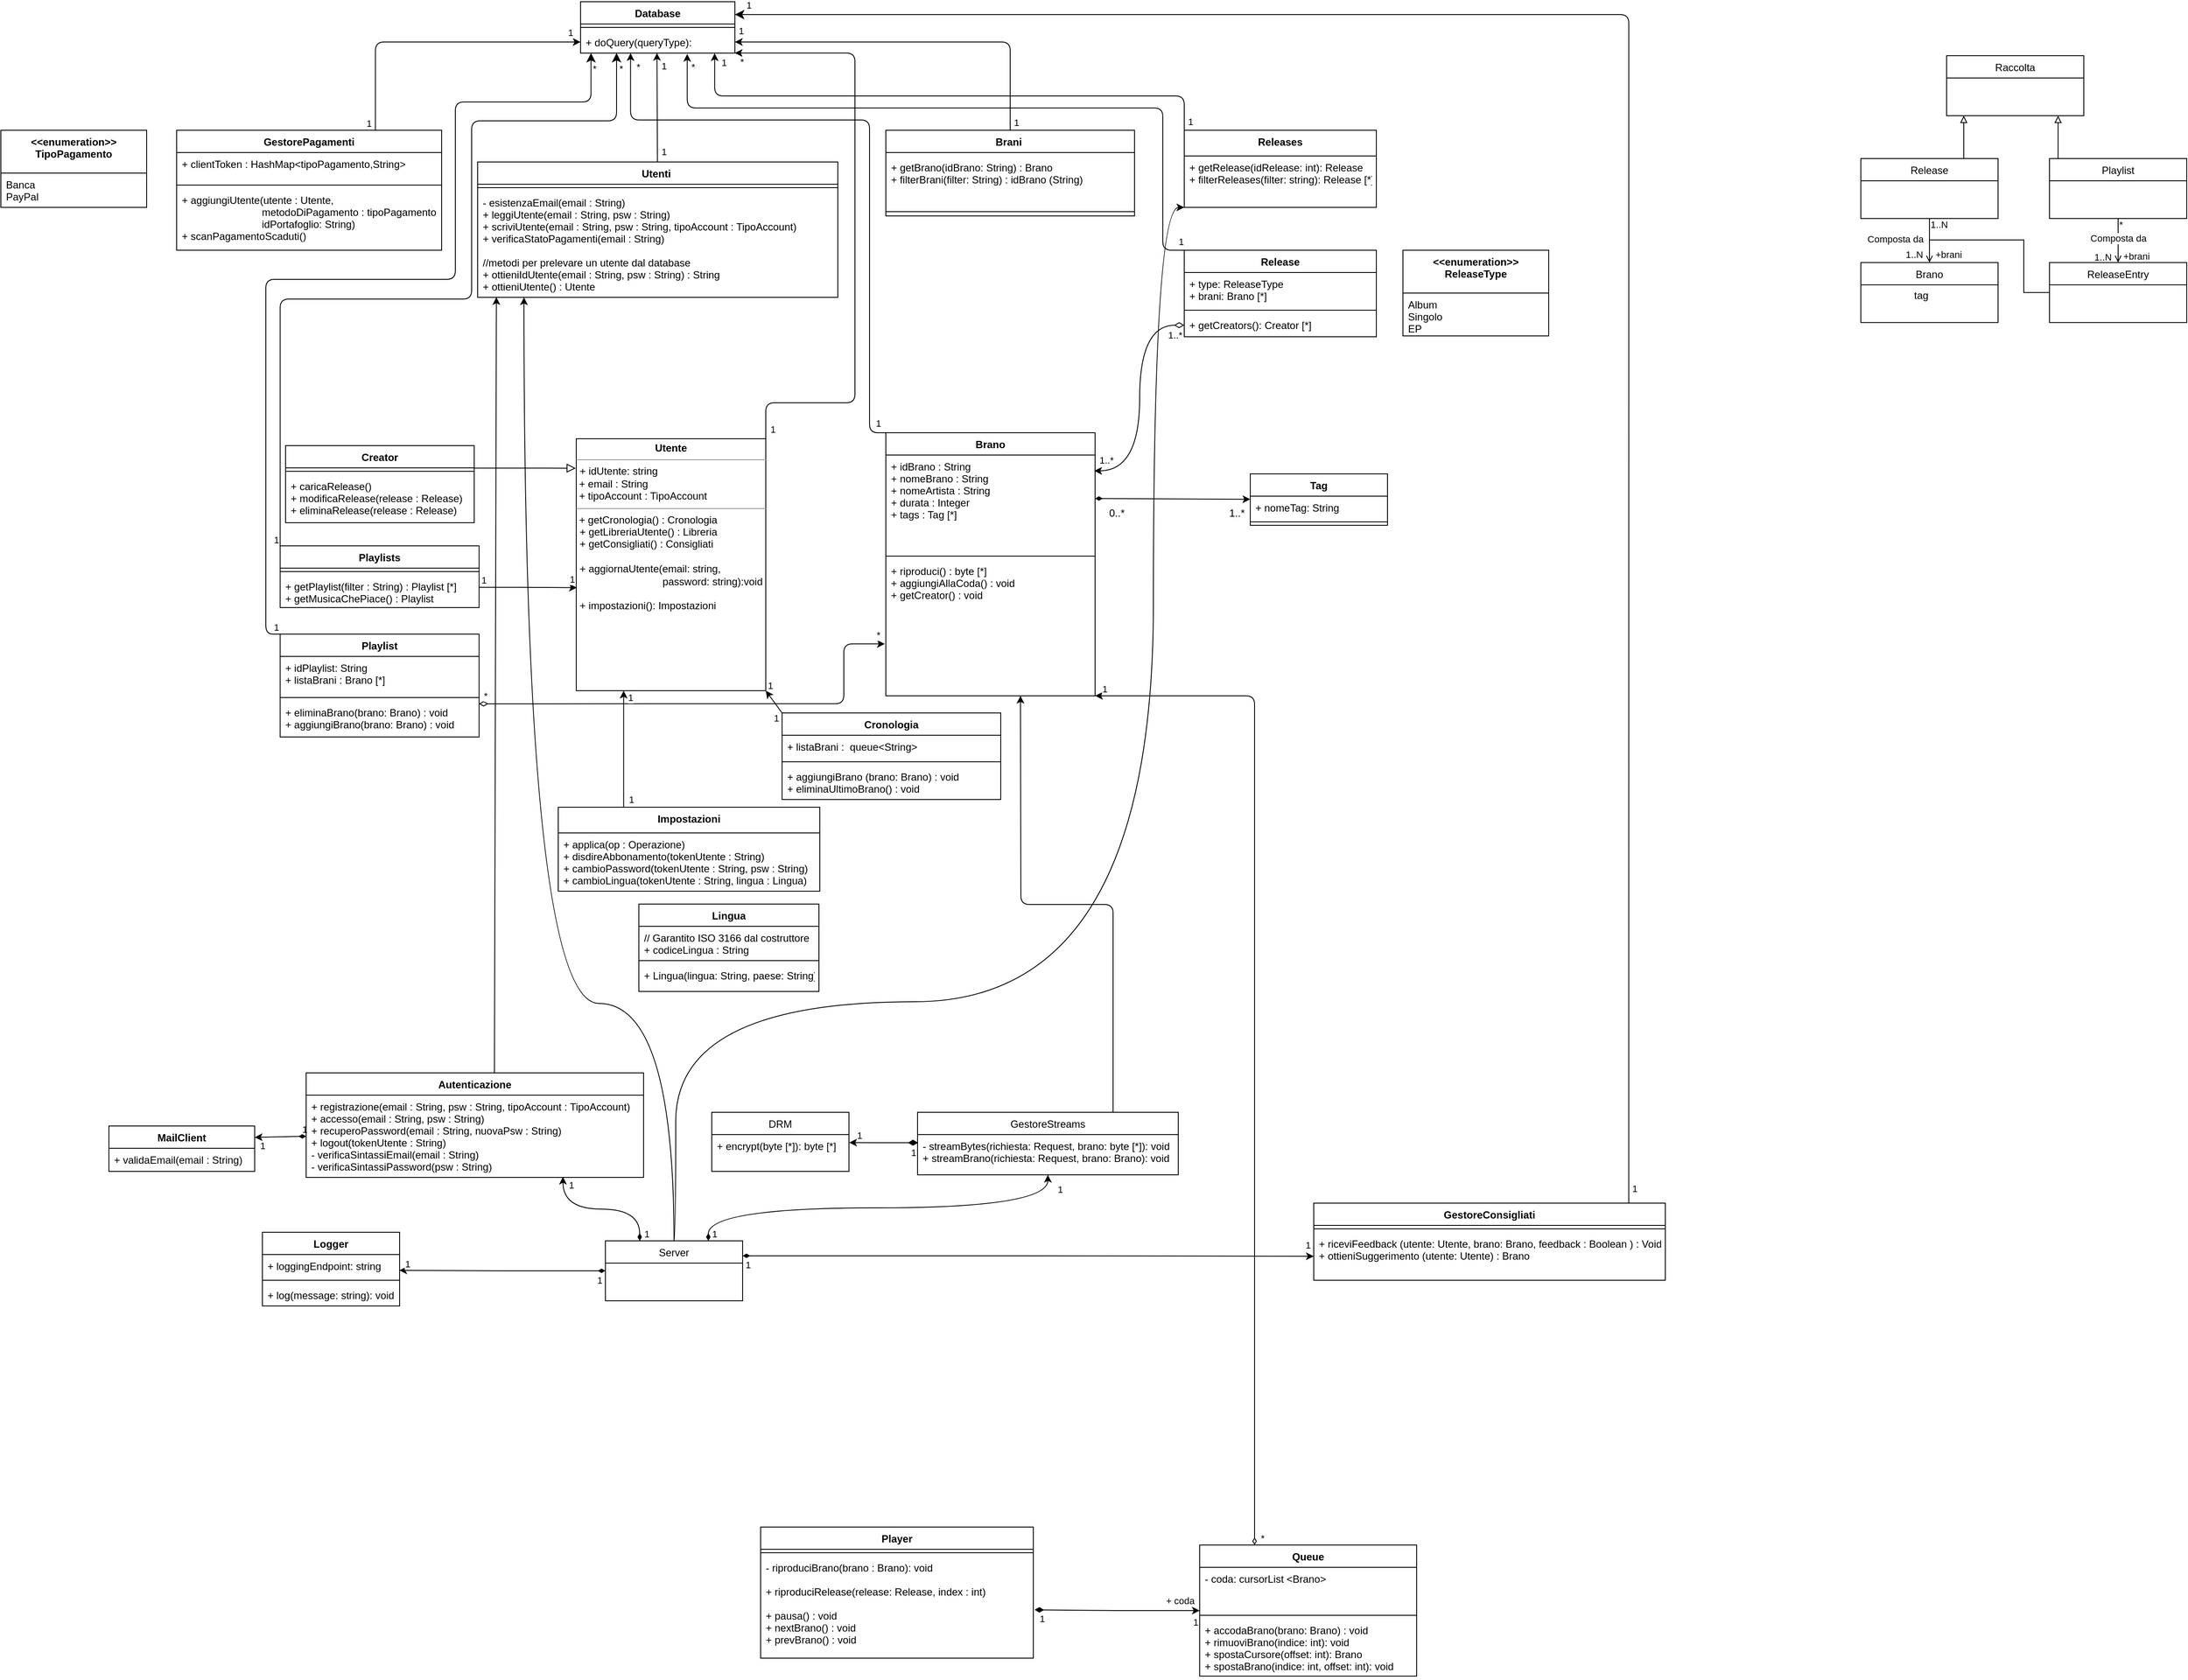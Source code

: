 <mxfile version="20.6.0" type="github">
  <diagram id="BJjrxpqgjmTvx92bAYLw" name="Pagina-1">
    <mxGraphModel dx="1518" dy="1228" grid="0" gridSize="10" guides="1" tooltips="1" connect="1" arrows="1" fold="1" page="0" pageScale="1" pageWidth="827" pageHeight="1169" background="none" math="0" shadow="0">
      <root>
        <mxCell id="0" />
        <mxCell id="1" parent="0" />
        <mxCell id="3" value="Brano" style="swimlane;fontStyle=0;align=center;verticalAlign=top;childLayout=stackLayout;horizontal=1;startSize=26;horizontalStack=0;resizeParent=1;resizeLast=0;collapsible=1;marginBottom=0;rounded=0;shadow=0;strokeWidth=1;" parent="1" vertex="1">
          <mxGeometry x="2333" y="214.43" width="160" height="70" as="geometry">
            <mxRectangle x="120" y="360" width="160" height="26" as="alternateBounds" />
          </mxGeometry>
        </mxCell>
        <mxCell id="4" style="edgeStyle=orthogonalEdgeStyle;rounded=0;orthogonalLoop=1;jettySize=auto;html=1;exitX=0.5;exitY=1;exitDx=0;exitDy=0;entryX=0.5;entryY=0;entryDx=0;entryDy=0;startArrow=none;startFill=0;endArrow=open;endFill=0;" parent="1" source="9" target="3" edge="1">
          <mxGeometry relative="1" as="geometry" />
        </mxCell>
        <mxCell id="5" value="+brani" style="edgeLabel;html=1;align=center;verticalAlign=middle;resizable=0;points=[];" parent="4" vertex="1" connectable="0">
          <mxGeometry x="0.251" relative="1" as="geometry">
            <mxPoint x="22" y="10" as="offset" />
          </mxGeometry>
        </mxCell>
        <mxCell id="6" value="1..N" style="edgeLabel;html=1;align=center;verticalAlign=middle;resizable=0;points=[];" parent="4" vertex="1" connectable="0">
          <mxGeometry x="0.251" y="-1" relative="1" as="geometry">
            <mxPoint x="-17" y="10" as="offset" />
          </mxGeometry>
        </mxCell>
        <mxCell id="7" value="1..N" style="edgeLabel;html=1;align=center;verticalAlign=middle;resizable=0;points=[];" parent="4" vertex="1" connectable="0">
          <mxGeometry x="-0.754" y="-1" relative="1" as="geometry">
            <mxPoint x="12" as="offset" />
          </mxGeometry>
        </mxCell>
        <mxCell id="8" value="Composta da" style="edgeLabel;html=1;align=center;verticalAlign=middle;resizable=0;points=[];" parent="4" vertex="1" connectable="0">
          <mxGeometry x="-0.235" relative="1" as="geometry">
            <mxPoint x="-40" y="4" as="offset" />
          </mxGeometry>
        </mxCell>
        <mxCell id="9" value="Release" style="swimlane;fontStyle=0;align=center;verticalAlign=top;childLayout=stackLayout;horizontal=1;startSize=26;horizontalStack=0;resizeParent=1;resizeLast=0;collapsible=1;marginBottom=0;rounded=0;shadow=0;strokeWidth=1;" parent="1" vertex="1">
          <mxGeometry x="2333" y="93" width="160" height="70" as="geometry">
            <mxRectangle x="340" y="380" width="170" height="26" as="alternateBounds" />
          </mxGeometry>
        </mxCell>
        <mxCell id="10" style="edgeStyle=orthogonalEdgeStyle;rounded=0;orthogonalLoop=1;jettySize=auto;html=1;exitX=0.5;exitY=1;exitDx=0;exitDy=0;entryX=0.5;entryY=0;entryDx=0;entryDy=0;startArrow=none;startFill=0;endArrow=open;endFill=0;" parent="1" source="15" target="34" edge="1">
          <mxGeometry relative="1" as="geometry" />
        </mxCell>
        <mxCell id="11" value="1..N" style="edgeLabel;html=1;align=center;verticalAlign=middle;resizable=0;points=[];" parent="10" vertex="1" connectable="0">
          <mxGeometry x="0.728" relative="1" as="geometry">
            <mxPoint x="-18" as="offset" />
          </mxGeometry>
        </mxCell>
        <mxCell id="12" value="+brani" style="edgeLabel;html=1;align=center;verticalAlign=middle;resizable=0;points=[];" parent="10" vertex="1" connectable="0">
          <mxGeometry x="0.265" y="1" relative="1" as="geometry">
            <mxPoint x="20" y="11" as="offset" />
          </mxGeometry>
        </mxCell>
        <mxCell id="13" value="Composta da" style="edgeLabel;html=1;align=center;verticalAlign=middle;resizable=0;points=[];" parent="10" vertex="1" connectable="0">
          <mxGeometry x="-0.198" y="-1" relative="1" as="geometry">
            <mxPoint x="1" y="2" as="offset" />
          </mxGeometry>
        </mxCell>
        <mxCell id="14" value="*" style="edgeLabel;html=1;align=center;verticalAlign=middle;resizable=0;points=[];" parent="10" vertex="1" connectable="0">
          <mxGeometry x="-0.881" relative="1" as="geometry">
            <mxPoint x="3" y="4" as="offset" />
          </mxGeometry>
        </mxCell>
        <mxCell id="15" value="Playlist" style="swimlane;fontStyle=0;align=center;verticalAlign=top;childLayout=stackLayout;horizontal=1;startSize=26;horizontalStack=0;resizeParent=1;resizeLast=0;collapsible=1;marginBottom=0;rounded=0;shadow=0;strokeWidth=1;" parent="1" vertex="1">
          <mxGeometry x="2553" y="93" width="160" height="70" as="geometry">
            <mxRectangle x="550" y="140" width="160" height="26" as="alternateBounds" />
          </mxGeometry>
        </mxCell>
        <mxCell id="yw0hr3pW0bW4Im1v89x3-286" style="edgeStyle=orthogonalEdgeStyle;curved=1;rounded=0;orthogonalLoop=1;jettySize=auto;html=1;entryX=0;entryY=1;entryDx=0;entryDy=0;exitX=0.5;exitY=0;exitDx=0;exitDy=0;" parent="1" source="36" target="23" edge="1">
          <mxGeometry relative="1" as="geometry">
            <mxPoint x="1249" y="130" as="targetPoint" />
            <Array as="points">
              <mxPoint x="951" y="1356" />
              <mxPoint x="951" y="1077" />
              <mxPoint x="1508" y="1077" />
              <mxPoint x="1508" y="150" />
            </Array>
          </mxGeometry>
        </mxCell>
        <mxCell id="96751-Ib_5gYJb3hZsCR-282" style="edgeStyle=orthogonalEdgeStyle;rounded=1;orthogonalLoop=1;jettySize=auto;html=1;exitX=0;exitY=0;exitDx=0;exitDy=0;entryX=0.869;entryY=1.007;entryDx=0;entryDy=0;entryPerimeter=0;endArrow=classic;endFill=1;" parent="1" source="23" target="132" edge="1">
          <mxGeometry relative="1" as="geometry">
            <Array as="points">
              <mxPoint x="1544" y="20" />
              <mxPoint x="996" y="20" />
            </Array>
          </mxGeometry>
        </mxCell>
        <mxCell id="4_z2gO-NU6e5ORSQwWbA-282" value="1" style="edgeLabel;html=1;align=center;verticalAlign=middle;resizable=0;points=[];" parent="96751-Ib_5gYJb3hZsCR-282" vertex="1" connectable="0">
          <mxGeometry x="0.958" relative="1" as="geometry">
            <mxPoint x="10" y="-3" as="offset" />
          </mxGeometry>
        </mxCell>
        <mxCell id="4_z2gO-NU6e5ORSQwWbA-283" value="1" style="edgeLabel;html=1;align=center;verticalAlign=middle;resizable=0;points=[];" parent="96751-Ib_5gYJb3hZsCR-282" vertex="1" connectable="0">
          <mxGeometry x="-0.965" y="-1" relative="1" as="geometry">
            <mxPoint x="6" y="1" as="offset" />
          </mxGeometry>
        </mxCell>
        <mxCell id="23" value="Releases" style="swimlane;fontStyle=1;align=center;verticalAlign=top;childLayout=stackLayout;horizontal=1;startSize=30;horizontalStack=0;resizeParent=1;resizeLast=0;collapsible=1;marginBottom=0;rounded=0;shadow=0;strokeWidth=1;" parent="1" vertex="1">
          <mxGeometry x="1544" y="60" width="224" height="90" as="geometry">
            <mxRectangle x="860" y="200" width="160" height="26" as="alternateBounds" />
          </mxGeometry>
        </mxCell>
        <mxCell id="96751-Ib_5gYJb3hZsCR-284" value="+ getRelease(idRelease: int): Release&#xa;+ filterReleases(filter: string): Release [*]" style="text;strokeColor=none;fillColor=none;align=left;verticalAlign=top;spacingLeft=4;spacingRight=4;overflow=hidden;rotatable=0;points=[[0,0.5],[1,0.5]];portConstraint=eastwest;" parent="23" vertex="1">
          <mxGeometry y="30" width="224" height="60" as="geometry" />
        </mxCell>
        <mxCell id="31" style="edgeStyle=orthogonalEdgeStyle;rounded=0;orthogonalLoop=1;jettySize=auto;html=1;entryX=0.75;entryY=0;entryDx=0;entryDy=0;endArrow=none;endFill=0;startArrow=block;startFill=0;" parent="1" target="9" edge="1">
          <mxGeometry relative="1" as="geometry">
            <mxPoint x="2453" y="43" as="sourcePoint" />
            <Array as="points">
              <mxPoint x="2453" y="43" />
            </Array>
          </mxGeometry>
        </mxCell>
        <mxCell id="32" style="edgeStyle=orthogonalEdgeStyle;rounded=0;orthogonalLoop=1;jettySize=auto;html=1;entryX=0.059;entryY=-0.004;entryDx=0;entryDy=0;startArrow=block;startFill=0;endArrow=none;endFill=0;entryPerimeter=0;" parent="1" target="15" edge="1">
          <mxGeometry relative="1" as="geometry">
            <mxPoint x="2563" y="43" as="sourcePoint" />
            <Array as="points">
              <mxPoint x="2563" y="93" />
            </Array>
          </mxGeometry>
        </mxCell>
        <mxCell id="33" value="Raccolta" style="swimlane;fontStyle=0;align=center;verticalAlign=top;childLayout=stackLayout;horizontal=1;startSize=26;horizontalStack=0;resizeParent=1;resizeLast=0;collapsible=1;marginBottom=0;rounded=0;shadow=0;strokeWidth=1;" parent="1" vertex="1">
          <mxGeometry x="2433" y="-27" width="160" height="70" as="geometry">
            <mxRectangle x="340" y="380" width="170" height="26" as="alternateBounds" />
          </mxGeometry>
        </mxCell>
        <mxCell id="34" value="ReleaseEntry" style="swimlane;fontStyle=0;align=center;verticalAlign=top;childLayout=stackLayout;horizontal=1;startSize=26;horizontalStack=0;resizeParent=1;resizeLast=0;collapsible=1;marginBottom=0;rounded=0;shadow=0;strokeWidth=1;" parent="1" vertex="1">
          <mxGeometry x="2553" y="214.43" width="160" height="70" as="geometry">
            <mxRectangle x="550" y="140" width="160" height="26" as="alternateBounds" />
          </mxGeometry>
        </mxCell>
        <mxCell id="35" style="edgeStyle=orthogonalEdgeStyle;rounded=0;orthogonalLoop=1;jettySize=auto;html=1;exitX=0;exitY=0.5;exitDx=0;exitDy=0;startArrow=none;startFill=0;endArrow=none;endFill=0;" parent="1" source="34" edge="1">
          <mxGeometry relative="1" as="geometry">
            <mxPoint x="2503" y="188" as="sourcePoint" />
            <mxPoint x="2413" y="188" as="targetPoint" />
            <Array as="points">
              <mxPoint x="2523" y="249" />
              <mxPoint x="2523" y="188" />
            </Array>
          </mxGeometry>
        </mxCell>
        <mxCell id="yw0hr3pW0bW4Im1v89x3-279" style="edgeStyle=orthogonalEdgeStyle;rounded=0;orthogonalLoop=1;jettySize=auto;html=1;exitX=0.75;exitY=0;exitDx=0;exitDy=0;entryX=0.5;entryY=1;entryDx=0;entryDy=0;curved=1;startArrow=diamondThin;startFill=1;" parent="1" source="36" target="38" edge="1">
          <mxGeometry relative="1" as="geometry" />
        </mxCell>
        <mxCell id="XiCI8lKVYDS9LIpL9fwU-295" value="1" style="edgeLabel;html=1;align=center;verticalAlign=middle;resizable=0;points=[];" vertex="1" connectable="0" parent="yw0hr3pW0bW4Im1v89x3-279">
          <mxGeometry x="0.793" y="10" relative="1" as="geometry">
            <mxPoint x="24" y="-12" as="offset" />
          </mxGeometry>
        </mxCell>
        <mxCell id="XiCI8lKVYDS9LIpL9fwU-296" value="1" style="edgeLabel;html=1;align=center;verticalAlign=middle;resizable=0;points=[];" vertex="1" connectable="0" parent="yw0hr3pW0bW4Im1v89x3-279">
          <mxGeometry x="-0.961" y="-1" relative="1" as="geometry">
            <mxPoint x="6" y="1" as="offset" />
          </mxGeometry>
        </mxCell>
        <mxCell id="yw0hr3pW0bW4Im1v89x3-281" style="edgeStyle=orthogonalEdgeStyle;curved=1;rounded=0;orthogonalLoop=1;jettySize=auto;html=1;exitX=0.25;exitY=0;exitDx=0;exitDy=0;entryX=0.761;entryY=0.992;entryDx=0;entryDy=0;entryPerimeter=0;startArrow=diamondThin;startFill=1;" parent="1" source="36" target="246" edge="1">
          <mxGeometry relative="1" as="geometry" />
        </mxCell>
        <mxCell id="XiCI8lKVYDS9LIpL9fwU-290" value="1" style="edgeLabel;html=1;align=center;verticalAlign=middle;resizable=0;points=[];" vertex="1" connectable="0" parent="yw0hr3pW0bW4Im1v89x3-281">
          <mxGeometry x="0.887" y="1" relative="1" as="geometry">
            <mxPoint x="10" as="offset" />
          </mxGeometry>
        </mxCell>
        <mxCell id="XiCI8lKVYDS9LIpL9fwU-291" value="1" style="edgeLabel;html=1;align=center;verticalAlign=middle;resizable=0;points=[];" vertex="1" connectable="0" parent="yw0hr3pW0bW4Im1v89x3-281">
          <mxGeometry x="-0.861" y="1" relative="1" as="geometry">
            <mxPoint x="9" y="3" as="offset" />
          </mxGeometry>
        </mxCell>
        <mxCell id="yw0hr3pW0bW4Im1v89x3-284" style="edgeStyle=orthogonalEdgeStyle;rounded=0;orthogonalLoop=1;jettySize=auto;html=1;exitX=1;exitY=0.25;exitDx=0;exitDy=0;entryX=0;entryY=0.5;entryDx=0;entryDy=0;startArrow=diamondThin;startFill=1;" parent="1" source="36" target="86" edge="1">
          <mxGeometry relative="1" as="geometry">
            <mxPoint x="1733" y="918" as="targetPoint" />
          </mxGeometry>
        </mxCell>
        <mxCell id="XiCI8lKVYDS9LIpL9fwU-297" value="1" style="edgeLabel;html=1;align=center;verticalAlign=middle;resizable=0;points=[];" vertex="1" connectable="0" parent="yw0hr3pW0bW4Im1v89x3-284">
          <mxGeometry x="-0.964" relative="1" as="geometry">
            <mxPoint x="-6" y="10" as="offset" />
          </mxGeometry>
        </mxCell>
        <mxCell id="XiCI8lKVYDS9LIpL9fwU-298" value="1" style="edgeLabel;html=1;align=center;verticalAlign=middle;resizable=0;points=[];" vertex="1" connectable="0" parent="yw0hr3pW0bW4Im1v89x3-284">
          <mxGeometry x="0.966" relative="1" as="geometry">
            <mxPoint x="4" y="-13" as="offset" />
          </mxGeometry>
        </mxCell>
        <mxCell id="96751-Ib_5gYJb3hZsCR-279" style="edgeStyle=orthogonalEdgeStyle;rounded=0;orthogonalLoop=1;jettySize=auto;html=1;exitX=0;exitY=0.5;exitDx=0;exitDy=0;entryX=0.998;entryY=0.708;entryDx=0;entryDy=0;entryPerimeter=0;startArrow=diamondThin;startFill=1;" parent="1" source="36" target="96751-Ib_5gYJb3hZsCR-291" edge="1">
          <mxGeometry relative="1" as="geometry">
            <mxPoint x="632" y="1391" as="targetPoint" />
          </mxGeometry>
        </mxCell>
        <mxCell id="XiCI8lKVYDS9LIpL9fwU-288" value="1" style="edgeLabel;html=1;align=center;verticalAlign=middle;resizable=0;points=[];" vertex="1" connectable="0" parent="96751-Ib_5gYJb3hZsCR-279">
          <mxGeometry x="0.886" y="-2" relative="1" as="geometry">
            <mxPoint x="-5" y="-6" as="offset" />
          </mxGeometry>
        </mxCell>
        <mxCell id="XiCI8lKVYDS9LIpL9fwU-289" value="1" style="edgeLabel;html=1;align=center;verticalAlign=middle;resizable=0;points=[];" vertex="1" connectable="0" parent="96751-Ib_5gYJb3hZsCR-279">
          <mxGeometry x="-0.877" relative="1" as="geometry">
            <mxPoint x="8" y="11" as="offset" />
          </mxGeometry>
        </mxCell>
        <mxCell id="36" value="Server" style="swimlane;fontStyle=0;align=center;verticalAlign=top;childLayout=stackLayout;horizontal=1;startSize=26;horizontalStack=0;resizeParent=1;resizeLast=0;collapsible=1;marginBottom=0;rounded=0;shadow=0;strokeWidth=1;" parent="1" vertex="1">
          <mxGeometry x="869" y="1356" width="160" height="70" as="geometry">
            <mxRectangle x="550" y="140" width="160" height="26" as="alternateBounds" />
          </mxGeometry>
        </mxCell>
        <mxCell id="37" value="DRM" style="swimlane;fontStyle=0;align=center;verticalAlign=top;childLayout=stackLayout;horizontal=1;startSize=26;horizontalStack=0;resizeParent=1;resizeLast=0;collapsible=1;marginBottom=0;rounded=0;shadow=0;strokeWidth=1;" parent="1" vertex="1">
          <mxGeometry x="993" y="1206" width="160" height="69" as="geometry">
            <mxRectangle x="550" y="140" width="160" height="26" as="alternateBounds" />
          </mxGeometry>
        </mxCell>
        <mxCell id="96751-Ib_5gYJb3hZsCR-294" value="+ encrypt(byte [*]): byte [*]" style="text;strokeColor=none;fillColor=none;align=left;verticalAlign=top;spacingLeft=4;spacingRight=4;overflow=hidden;rotatable=0;points=[[0,0.5],[1,0.5]];portConstraint=eastwest;" parent="37" vertex="1">
          <mxGeometry y="26" width="160" height="43" as="geometry" />
        </mxCell>
        <mxCell id="96751-Ib_5gYJb3hZsCR-280" style="edgeStyle=orthogonalEdgeStyle;rounded=1;orthogonalLoop=1;jettySize=auto;html=1;exitX=0.75;exitY=0;exitDx=0;exitDy=0;" parent="1" source="38" edge="1">
          <mxGeometry relative="1" as="geometry">
            <mxPoint x="1353" y="720" as="targetPoint" />
          </mxGeometry>
        </mxCell>
        <mxCell id="38" value="GestoreStreams" style="swimlane;fontStyle=0;align=center;verticalAlign=top;childLayout=stackLayout;horizontal=1;startSize=26;horizontalStack=0;resizeParent=1;resizeLast=0;collapsible=1;marginBottom=0;rounded=0;shadow=0;strokeWidth=1;" parent="1" vertex="1">
          <mxGeometry x="1233" y="1206" width="304" height="73" as="geometry">
            <mxRectangle x="550" y="140" width="160" height="26" as="alternateBounds" />
          </mxGeometry>
        </mxCell>
        <mxCell id="96751-Ib_5gYJb3hZsCR-285" value="- streamBytes(richiesta: Request, brano: byte [*]): void&#xa;+ streamBrano(richiesta: Request, brano: Brano): void" style="text;strokeColor=none;fillColor=none;align=left;verticalAlign=top;spacingLeft=4;spacingRight=4;overflow=hidden;rotatable=0;points=[[0,0.5],[1,0.5]];portConstraint=eastwest;" parent="38" vertex="1">
          <mxGeometry y="26" width="304" height="46" as="geometry" />
        </mxCell>
        <mxCell id="78" value="" style="text;strokeColor=none;fillColor=none;align=left;verticalAlign=middle;spacingTop=-1;spacingLeft=4;spacingRight=4;rotatable=0;labelPosition=right;points=[];portConstraint=eastwest;" parent="1" vertex="1">
          <mxGeometry x="702.3" y="614.5" width="20" height="14" as="geometry" />
        </mxCell>
        <mxCell id="79" value="Cronologia" style="swimlane;fontStyle=1;align=center;verticalAlign=top;childLayout=stackLayout;horizontal=1;startSize=26;horizontalStack=0;resizeParent=1;resizeParentMax=0;resizeLast=0;collapsible=1;marginBottom=0;swimlaneFillColor=default;" parent="1" vertex="1">
          <mxGeometry x="1075" y="740" width="255" height="101" as="geometry" />
        </mxCell>
        <mxCell id="80" value="+ listaBrani :  queue&lt;String&gt;" style="text;strokeColor=none;fillColor=none;align=left;verticalAlign=top;spacingLeft=4;spacingRight=4;overflow=hidden;rotatable=0;points=[[0,0.5],[1,0.5]];portConstraint=eastwest;" parent="79" vertex="1">
          <mxGeometry y="26" width="255" height="27" as="geometry" />
        </mxCell>
        <mxCell id="81" value="" style="line;strokeWidth=1;fillColor=none;align=left;verticalAlign=middle;spacingTop=-1;spacingLeft=3;spacingRight=3;rotatable=0;labelPosition=right;points=[];portConstraint=eastwest;" parent="79" vertex="1">
          <mxGeometry y="53" width="255" height="8" as="geometry" />
        </mxCell>
        <mxCell id="82" value="+ aggiungiBrano (brano: Brano) : void&#xa;+ eliminaUltimoBrano() : void " style="text;strokeColor=none;fillColor=none;align=left;verticalAlign=top;spacingLeft=4;spacingRight=4;overflow=hidden;rotatable=0;points=[[0,0.5],[1,0.5]];portConstraint=eastwest;" parent="79" vertex="1">
          <mxGeometry y="61" width="255" height="40" as="geometry" />
        </mxCell>
        <mxCell id="83" value="GestoreConsigliati" style="swimlane;fontStyle=1;align=center;verticalAlign=top;childLayout=stackLayout;horizontal=1;startSize=26;horizontalStack=0;resizeParent=1;resizeParentMax=0;resizeLast=0;collapsible=1;marginBottom=0;fillColor=none;swimlaneFillColor=default;" parent="1" vertex="1">
          <mxGeometry x="1695" y="1312" width="410" height="90" as="geometry" />
        </mxCell>
        <mxCell id="85" value="" style="line;strokeWidth=1;fillColor=none;align=left;verticalAlign=middle;spacingTop=-1;spacingLeft=3;spacingRight=3;rotatable=0;labelPosition=right;points=[];portConstraint=eastwest;" parent="83" vertex="1">
          <mxGeometry y="26" width="410" height="8" as="geometry" />
        </mxCell>
        <mxCell id="86" value="+ riceviFeedback (utente: Utente, brano: Brano, feedback : Boolean ) : Void &#xa;+ ottieniSuggerimento (utente: Utente) : Brano&#xa;" style="text;strokeColor=none;fillColor=none;align=left;verticalAlign=top;spacingLeft=4;spacingRight=4;overflow=hidden;rotatable=0;points=[[0,0.5],[1,0.5]];portConstraint=eastwest;" parent="83" vertex="1">
          <mxGeometry y="34" width="410" height="56" as="geometry" />
        </mxCell>
        <mxCell id="160" style="edgeStyle=none;html=1;entryX=0.495;entryY=0.994;entryDx=0;entryDy=0;entryPerimeter=0;startArrow=none;startFill=0;endArrow=classic;endFill=1;" parent="1" source="88" target="132" edge="1">
          <mxGeometry relative="1" as="geometry">
            <mxPoint x="930" as="targetPoint" />
          </mxGeometry>
        </mxCell>
        <mxCell id="4_z2gO-NU6e5ORSQwWbA-281" value="1" style="edgeLabel;html=1;align=center;verticalAlign=middle;resizable=0;points=[];" parent="160" vertex="1" connectable="0">
          <mxGeometry x="0.815" relative="1" as="geometry">
            <mxPoint x="8" y="3" as="offset" />
          </mxGeometry>
        </mxCell>
        <mxCell id="XiCI8lKVYDS9LIpL9fwU-317" value="1" style="edgeLabel;html=1;align=center;verticalAlign=middle;resizable=0;points=[];" vertex="1" connectable="0" parent="160">
          <mxGeometry x="-0.762" relative="1" as="geometry">
            <mxPoint x="7" y="3" as="offset" />
          </mxGeometry>
        </mxCell>
        <mxCell id="yw0hr3pW0bW4Im1v89x3-285" style="edgeStyle=orthogonalEdgeStyle;rounded=0;orthogonalLoop=1;jettySize=auto;html=1;curved=1;exitX=0.5;exitY=0;exitDx=0;exitDy=0;" parent="1" source="36" target="88" edge="1">
          <mxGeometry relative="1" as="geometry">
            <Array as="points">
              <mxPoint x="949" y="1079" />
              <mxPoint x="774" y="1079" />
            </Array>
          </mxGeometry>
        </mxCell>
        <mxCell id="88" value="Utenti " style="swimlane;fontStyle=1;align=center;verticalAlign=top;childLayout=stackLayout;horizontal=1;startSize=26;horizontalStack=0;resizeParent=1;resizeParentMax=0;resizeLast=0;collapsible=1;marginBottom=0;swimlaneFillColor=default;" parent="1" vertex="1">
          <mxGeometry x="720" y="97" width="420" height="158" as="geometry" />
        </mxCell>
        <mxCell id="90" value="" style="line;strokeWidth=1;fillColor=none;align=left;verticalAlign=middle;spacingTop=-1;spacingLeft=3;spacingRight=3;rotatable=0;labelPosition=right;points=[];portConstraint=eastwest;" parent="88" vertex="1">
          <mxGeometry y="26" width="420" height="8" as="geometry" />
        </mxCell>
        <mxCell id="91" value="- esistenzaEmail(email : String)&#xa;+ leggiUtente(email : String, psw : String)&#xa;+ scriviUtente(email : String, psw : String, tipoAccount : TipoAccount)&#xa;+ verificaStatoPagamenti(email : String)&#xa;&#xa;//metodi per prelevare un utente dal database&#xa;+ ottieniIdUtente(email : String, psw : String) : String &#xa;+ ottieniUtente() : Utente&#xa;&#xa;" style="text;strokeColor=none;fillColor=none;align=left;verticalAlign=top;spacingLeft=4;spacingRight=4;overflow=hidden;rotatable=0;points=[[0,0.5],[1,0.5]];portConstraint=eastwest;" parent="88" vertex="1">
          <mxGeometry y="34" width="420" height="124" as="geometry" />
        </mxCell>
        <mxCell id="165" style="edgeStyle=orthogonalEdgeStyle;html=1;entryX=1;entryY=0.5;entryDx=0;entryDy=0;endArrow=classic;endFill=1;" parent="1" source="105" target="132" edge="1">
          <mxGeometry relative="1" as="geometry" />
        </mxCell>
        <mxCell id="4_z2gO-NU6e5ORSQwWbA-284" value="1" style="edgeLabel;html=1;align=center;verticalAlign=middle;resizable=0;points=[];" parent="165" vertex="1" connectable="0">
          <mxGeometry x="0.94" relative="1" as="geometry">
            <mxPoint x="-6" y="-13" as="offset" />
          </mxGeometry>
        </mxCell>
        <mxCell id="4_z2gO-NU6e5ORSQwWbA-285" value="1" style="edgeLabel;html=1;align=center;verticalAlign=middle;resizable=0;points=[];" parent="165" vertex="1" connectable="0">
          <mxGeometry x="-0.956" y="-2" relative="1" as="geometry">
            <mxPoint x="5" as="offset" />
          </mxGeometry>
        </mxCell>
        <mxCell id="105" value="Brani " style="swimlane;fontStyle=1;align=center;verticalAlign=top;childLayout=stackLayout;horizontal=1;startSize=26;horizontalStack=0;resizeParent=1;resizeParentMax=0;resizeLast=0;collapsible=1;marginBottom=0;swimlaneFillColor=default;" parent="1" vertex="1">
          <mxGeometry x="1196" y="60" width="290" height="100" as="geometry" />
        </mxCell>
        <mxCell id="106" value="&#xa;&#xa;" style="text;strokeColor=none;fillColor=none;align=left;verticalAlign=top;spacingLeft=4;spacingRight=4;overflow=hidden;rotatable=0;points=[[0,0.5],[1,0.5]];portConstraint=eastwest;" parent="105" vertex="1">
          <mxGeometry y="26" width="290" height="4" as="geometry" />
        </mxCell>
        <mxCell id="108" value="+ getBrano(idBrano: String) : Brano &#xa;+ filterBrani(filter: String) : idBrano (String)" style="text;strokeColor=none;fillColor=none;align=left;verticalAlign=top;spacingLeft=4;spacingRight=4;overflow=hidden;rotatable=0;points=[[0,0.5],[1,0.5]];portConstraint=eastwest;" parent="105" vertex="1">
          <mxGeometry y="30" width="290" height="60" as="geometry" />
        </mxCell>
        <mxCell id="107" value="" style="line;strokeWidth=1;fillColor=none;align=left;verticalAlign=middle;spacingTop=-1;spacingLeft=3;spacingRight=3;rotatable=0;labelPosition=right;points=[];portConstraint=eastwest;" parent="105" vertex="1">
          <mxGeometry y="90" width="290" height="10" as="geometry" />
        </mxCell>
        <mxCell id="124" value="tag" style="text;html=1;align=center;verticalAlign=middle;resizable=0;points=[];autosize=1;strokeColor=none;fillColor=none;" parent="1" vertex="1">
          <mxGeometry x="2388" y="243" width="30" height="20" as="geometry" />
        </mxCell>
        <mxCell id="XiCI8lKVYDS9LIpL9fwU-292" style="edgeStyle=orthogonalEdgeStyle;rounded=1;orthogonalLoop=1;jettySize=auto;html=1;exitX=1;exitY=0.25;exitDx=0;exitDy=0;startArrow=classic;startFill=1;endArrow=none;endFill=0;startSize=8;endSize=8;entryX=0.896;entryY=0.003;entryDx=0;entryDy=0;entryPerimeter=0;" edge="1" parent="1" source="129" target="83">
          <mxGeometry relative="1" as="geometry">
            <mxPoint x="2062" y="551" as="targetPoint" />
          </mxGeometry>
        </mxCell>
        <mxCell id="XiCI8lKVYDS9LIpL9fwU-293" value="1" style="edgeLabel;html=1;align=center;verticalAlign=middle;resizable=0;points=[];" vertex="1" connectable="0" parent="XiCI8lKVYDS9LIpL9fwU-292">
          <mxGeometry x="-0.979" y="4" relative="1" as="geometry">
            <mxPoint x="-10" y="-7" as="offset" />
          </mxGeometry>
        </mxCell>
        <mxCell id="XiCI8lKVYDS9LIpL9fwU-294" value="1" style="edgeLabel;html=1;align=center;verticalAlign=middle;resizable=0;points=[];" vertex="1" connectable="0" parent="XiCI8lKVYDS9LIpL9fwU-292">
          <mxGeometry x="0.978" y="-2" relative="1" as="geometry">
            <mxPoint x="8" y="9" as="offset" />
          </mxGeometry>
        </mxCell>
        <mxCell id="129" value="Database" style="swimlane;fontStyle=1;align=center;verticalAlign=top;childLayout=stackLayout;horizontal=1;startSize=26;horizontalStack=0;resizeParent=1;resizeParentMax=0;resizeLast=0;collapsible=1;marginBottom=0;swimlaneFillColor=default;" parent="1" vertex="1">
          <mxGeometry x="840" y="-90" width="180" height="60" as="geometry" />
        </mxCell>
        <mxCell id="131" value="" style="line;strokeWidth=1;fillColor=none;align=left;verticalAlign=middle;spacingTop=-1;spacingLeft=3;spacingRight=3;rotatable=0;labelPosition=right;points=[];portConstraint=eastwest;" parent="129" vertex="1">
          <mxGeometry y="26" width="180" height="8" as="geometry" />
        </mxCell>
        <mxCell id="132" value="+ doQuery(queryType): " style="text;strokeColor=none;fillColor=none;align=left;verticalAlign=top;spacingLeft=4;spacingRight=4;overflow=hidden;rotatable=0;points=[[0,0.5],[1,0.5]];portConstraint=eastwest;" parent="129" vertex="1">
          <mxGeometry y="34" width="180" height="26" as="geometry" />
        </mxCell>
        <mxCell id="232" style="edgeStyle=orthogonalEdgeStyle;html=1;exitX=0.998;exitY=0.378;exitDx=0;exitDy=0;startArrow=none;startFill=0;endArrow=classic;endFill=1;entryX=0.003;entryY=0.591;entryDx=0;entryDy=0;entryPerimeter=0;exitPerimeter=0;startSize=9;" parent="1" source="219" target="134" edge="1">
          <mxGeometry relative="1" as="geometry">
            <Array as="points" />
            <mxPoint x="734" y="601" as="sourcePoint" />
          </mxGeometry>
        </mxCell>
        <mxCell id="XiCI8lKVYDS9LIpL9fwU-315" value="1" style="edgeLabel;html=1;align=center;verticalAlign=middle;resizable=0;points=[];" vertex="1" connectable="0" parent="232">
          <mxGeometry x="0.786" relative="1" as="geometry">
            <mxPoint x="6" y="-10" as="offset" />
          </mxGeometry>
        </mxCell>
        <mxCell id="XiCI8lKVYDS9LIpL9fwU-316" value="1" style="edgeLabel;html=1;align=center;verticalAlign=middle;resizable=0;points=[];" vertex="1" connectable="0" parent="232">
          <mxGeometry x="-0.867" y="1" relative="1" as="geometry">
            <mxPoint x="-2" y="-8" as="offset" />
          </mxGeometry>
        </mxCell>
        <mxCell id="96751-Ib_5gYJb3hZsCR-309" style="rounded=0;orthogonalLoop=1;jettySize=auto;html=1;exitX=0;exitY=0;exitDx=0;exitDy=0;entryX=1;entryY=1;entryDx=0;entryDy=0;startArrow=none;startFill=0;endArrow=classic;endFill=1;startSize=9;targetPerimeterSpacing=0;" parent="1" source="79" target="134" edge="1">
          <mxGeometry relative="1" as="geometry" />
        </mxCell>
        <mxCell id="XiCI8lKVYDS9LIpL9fwU-301" value="1" style="edgeLabel;html=1;align=center;verticalAlign=middle;resizable=0;points=[];" vertex="1" connectable="0" parent="96751-Ib_5gYJb3hZsCR-309">
          <mxGeometry x="0.369" y="-1" relative="1" as="geometry">
            <mxPoint x="-2" y="-14" as="offset" />
          </mxGeometry>
        </mxCell>
        <mxCell id="XiCI8lKVYDS9LIpL9fwU-302" value="1" style="edgeLabel;html=1;align=center;verticalAlign=middle;resizable=0;points=[];" vertex="1" connectable="0" parent="96751-Ib_5gYJb3hZsCR-309">
          <mxGeometry x="-0.464" y="1" relative="1" as="geometry">
            <mxPoint x="-1" y="12" as="offset" />
          </mxGeometry>
        </mxCell>
        <mxCell id="4_z2gO-NU6e5ORSQwWbA-286" style="edgeStyle=orthogonalEdgeStyle;rounded=1;orthogonalLoop=1;jettySize=auto;html=1;exitX=1;exitY=0;exitDx=0;exitDy=0;startArrow=none;startFill=0;endArrow=classic;endFill=1;entryX=0.999;entryY=0.995;entryDx=0;entryDy=0;entryPerimeter=0;" parent="1" source="134" target="132" edge="1">
          <mxGeometry relative="1" as="geometry">
            <mxPoint x="1026" y="-22" as="targetPoint" />
            <Array as="points">
              <mxPoint x="1056" y="378" />
              <mxPoint x="1160" y="378" />
              <mxPoint x="1160" y="-30" />
            </Array>
          </mxGeometry>
        </mxCell>
        <mxCell id="XiCI8lKVYDS9LIpL9fwU-276" value="*" style="edgeLabel;html=1;align=center;verticalAlign=middle;resizable=0;points=[];" vertex="1" connectable="0" parent="4_z2gO-NU6e5ORSQwWbA-286">
          <mxGeometry x="0.97" y="2" relative="1" as="geometry">
            <mxPoint x="-2" y="8" as="offset" />
          </mxGeometry>
        </mxCell>
        <mxCell id="XiCI8lKVYDS9LIpL9fwU-314" value="1" style="edgeLabel;html=1;align=center;verticalAlign=middle;resizable=0;points=[];" vertex="1" connectable="0" parent="4_z2gO-NU6e5ORSQwWbA-286">
          <mxGeometry x="-0.971" y="2" relative="1" as="geometry">
            <mxPoint x="10" y="-1" as="offset" />
          </mxGeometry>
        </mxCell>
        <mxCell id="134" value="&lt;p style=&quot;margin: 0px ; margin-top: 4px ; text-align: center&quot;&gt;&lt;b&gt;Utente&lt;/b&gt;&lt;/p&gt;&lt;hr size=&quot;1&quot;&gt;&lt;p style=&quot;margin: 0px ; margin-left: 4px&quot;&gt;+ idUtente: string&lt;span&gt;&amp;nbsp;&lt;/span&gt;&lt;span&gt;&amp;nbsp;&lt;/span&gt;&lt;/p&gt;&amp;nbsp;+ email : String&lt;br style=&quot;padding: 0px ; margin: 0px&quot;&gt;&amp;nbsp;+ tipoAccount : TipoAccount&lt;hr size=&quot;1&quot;&gt;&amp;nbsp;+ getCronologia() : Cronologia&lt;p style=&quot;margin: 0px ; margin-left: 4px&quot;&gt;+ getLibreriaUtente() : Libreria&lt;br style=&quot;padding: 0px ; margin: 0px&quot;&gt;+ getConsigliati() : Consigliati&lt;/p&gt;&lt;p style=&quot;margin: 0px ; margin-left: 4px&quot;&gt;&lt;br&gt;&lt;/p&gt;&lt;p style=&quot;margin: 0px ; margin-left: 4px&quot;&gt;+ aggiornaUtente(email: string,&lt;/p&gt;&lt;p style=&quot;margin: 0px ; margin-left: 4px&quot;&gt;&amp;nbsp;&amp;nbsp;&amp;nbsp;&amp;nbsp;&amp;nbsp;&amp;nbsp;&amp;nbsp;&amp;nbsp;&amp;nbsp;&amp;nbsp;&amp;nbsp;&amp;nbsp;&amp;nbsp;&amp;nbsp;&amp;nbsp;&amp;nbsp;&amp;nbsp;&amp;nbsp;&amp;nbsp;&amp;nbsp;&amp;nbsp;&amp;nbsp;&amp;nbsp;&amp;nbsp;&amp;nbsp;&amp;nbsp;&amp;nbsp;&amp;nbsp; password: string):void&lt;br&gt;&lt;/p&gt;&lt;p style=&quot;margin: 0px ; margin-left: 4px&quot;&gt;&lt;br&gt;&lt;/p&gt;&lt;p style=&quot;margin: 0px ; margin-left: 4px&quot;&gt;+ impostazioni(): Impostazioni&lt;/p&gt;" style="verticalAlign=top;align=left;overflow=fill;fontSize=12;fontFamily=Helvetica;html=1;" parent="1" vertex="1">
          <mxGeometry x="835" y="420" width="221" height="294" as="geometry" />
        </mxCell>
        <mxCell id="228" style="edgeStyle=orthogonalEdgeStyle;html=1;startArrow=diamondThin;startFill=0;endArrow=classic;endFill=1;entryX=-0.005;entryY=0.619;entryDx=0;entryDy=0;entryPerimeter=0;exitX=0.999;exitY=0.079;exitDx=0;exitDy=0;exitPerimeter=0;startSize=8;" parent="1" source="143" target="200" edge="1">
          <mxGeometry relative="1" as="geometry">
            <mxPoint x="1178.241" y="911.345" as="targetPoint" />
            <Array as="points">
              <mxPoint x="1147" y="729" />
              <mxPoint x="1147" y="659" />
            </Array>
            <mxPoint x="715" y="895" as="sourcePoint" />
          </mxGeometry>
        </mxCell>
        <mxCell id="XiCI8lKVYDS9LIpL9fwU-303" value="*" style="edgeLabel;html=1;align=center;verticalAlign=middle;resizable=0;points=[];" vertex="1" connectable="0" parent="228">
          <mxGeometry x="0.949" relative="1" as="geometry">
            <mxPoint x="6" y="-11" as="offset" />
          </mxGeometry>
        </mxCell>
        <mxCell id="XiCI8lKVYDS9LIpL9fwU-304" value="*" style="edgeLabel;html=1;align=center;verticalAlign=middle;resizable=0;points=[];" vertex="1" connectable="0" parent="228">
          <mxGeometry x="-0.964" relative="1" as="geometry">
            <mxPoint x="-3" y="-10" as="offset" />
          </mxGeometry>
        </mxCell>
        <mxCell id="XiCI8lKVYDS9LIpL9fwU-308" style="edgeStyle=orthogonalEdgeStyle;rounded=1;orthogonalLoop=1;jettySize=auto;html=1;exitX=0;exitY=0;exitDx=0;exitDy=0;startArrow=none;startFill=0;endArrow=classic;endFill=1;startSize=8;endSize=8;entryX=0.068;entryY=0.997;entryDx=0;entryDy=0;entryPerimeter=0;" edge="1" parent="1" source="140" target="132">
          <mxGeometry relative="1" as="geometry">
            <mxPoint x="820" y="-17" as="targetPoint" />
            <Array as="points">
              <mxPoint x="473" y="648" />
              <mxPoint x="473" y="234" />
              <mxPoint x="694" y="234" />
              <mxPoint x="694" y="27" />
              <mxPoint x="852" y="27" />
            </Array>
          </mxGeometry>
        </mxCell>
        <mxCell id="XiCI8lKVYDS9LIpL9fwU-309" value="*" style="edgeLabel;html=1;align=center;verticalAlign=middle;resizable=0;points=[];" vertex="1" connectable="0" parent="XiCI8lKVYDS9LIpL9fwU-308">
          <mxGeometry x="0.978" y="1" relative="1" as="geometry">
            <mxPoint x="5" y="6" as="offset" />
          </mxGeometry>
        </mxCell>
        <mxCell id="XiCI8lKVYDS9LIpL9fwU-311" value="1" style="edgeLabel;html=1;align=center;verticalAlign=middle;resizable=0;points=[];" vertex="1" connectable="0" parent="XiCI8lKVYDS9LIpL9fwU-308">
          <mxGeometry x="-0.992" y="-1" relative="1" as="geometry">
            <mxPoint y="-7" as="offset" />
          </mxGeometry>
        </mxCell>
        <mxCell id="140" value="Playlist" style="swimlane;fontStyle=1;align=center;verticalAlign=top;childLayout=stackLayout;horizontal=1;startSize=26;horizontalStack=0;resizeParent=1;resizeParentMax=0;resizeLast=0;collapsible=1;marginBottom=0;swimlaneFillColor=default;" parent="1" vertex="1">
          <mxGeometry x="489.7" y="648" width="232" height="120" as="geometry" />
        </mxCell>
        <mxCell id="141" value="+ idPlaylist: String &#xa;+ listaBrani : Brano [*]" style="text;strokeColor=none;fillColor=none;align=left;verticalAlign=top;spacingLeft=4;spacingRight=4;overflow=hidden;rotatable=0;points=[[0,0.5],[1,0.5]];portConstraint=eastwest;" parent="140" vertex="1">
          <mxGeometry y="26" width="232" height="44" as="geometry" />
        </mxCell>
        <mxCell id="142" value="" style="line;strokeWidth=1;fillColor=none;align=left;verticalAlign=middle;spacingTop=-1;spacingLeft=3;spacingRight=3;rotatable=0;labelPosition=right;points=[];portConstraint=eastwest;" parent="140" vertex="1">
          <mxGeometry y="70" width="232" height="8" as="geometry" />
        </mxCell>
        <mxCell id="143" value="+ eliminaBrano(brano: Brano) : void&#xa;+ aggiungiBrano(brano: Brano) : void &#xa; &#xa;" style="text;strokeColor=none;fillColor=none;align=left;verticalAlign=top;spacingLeft=4;spacingRight=4;overflow=hidden;rotatable=0;points=[[0,0.5],[1,0.5]];portConstraint=eastwest;" parent="140" vertex="1">
          <mxGeometry y="78" width="232" height="42" as="geometry" />
        </mxCell>
        <mxCell id="208" style="html=1;startArrow=classic;startFill=1;endArrow=diamondThin;endFill=1;entryX=1;entryY=0.25;entryDx=0;entryDy=0;" parent="1" source="168" target="197" edge="1">
          <mxGeometry relative="1" as="geometry">
            <mxPoint x="1530" y="493" as="targetPoint" />
          </mxGeometry>
        </mxCell>
        <mxCell id="168" value="Tag" style="swimlane;fontStyle=1;align=center;verticalAlign=top;childLayout=stackLayout;horizontal=1;startSize=26;horizontalStack=0;resizeParent=1;resizeParentMax=0;resizeLast=0;collapsible=1;marginBottom=0;fillColor=none;swimlaneFillColor=default;" parent="1" vertex="1">
          <mxGeometry x="1621" y="461" width="160" height="60" as="geometry" />
        </mxCell>
        <mxCell id="169" value="+ nomeTag: String " style="text;strokeColor=none;fillColor=none;align=left;verticalAlign=top;spacingLeft=4;spacingRight=4;overflow=hidden;rotatable=0;points=[[0,0.5],[1,0.5]];portConstraint=eastwest;" parent="168" vertex="1">
          <mxGeometry y="26" width="160" height="26" as="geometry" />
        </mxCell>
        <mxCell id="170" value="" style="line;strokeWidth=1;fillColor=none;align=left;verticalAlign=middle;spacingTop=-1;spacingLeft=3;spacingRight=3;rotatable=0;labelPosition=right;points=[];portConstraint=eastwest;" parent="168" vertex="1">
          <mxGeometry y="52" width="160" height="8" as="geometry" />
        </mxCell>
        <mxCell id="181" value="Player" style="swimlane;fontStyle=1;align=center;verticalAlign=top;childLayout=stackLayout;horizontal=1;startSize=26;horizontalStack=0;resizeParent=1;resizeParentMax=0;resizeLast=0;collapsible=1;marginBottom=0;fillColor=none;swimlaneFillColor=default;" parent="1" vertex="1">
          <mxGeometry x="1050" y="1690" width="318" height="153" as="geometry" />
        </mxCell>
        <mxCell id="183" value="" style="line;strokeWidth=1;fillColor=none;align=left;verticalAlign=middle;spacingTop=-1;spacingLeft=3;spacingRight=3;rotatable=0;labelPosition=right;points=[];portConstraint=eastwest;" parent="181" vertex="1">
          <mxGeometry y="26" width="318" height="8" as="geometry" />
        </mxCell>
        <mxCell id="184" value="- riproduciBrano(brano : Brano): void&#xa;&#xa;+ riproduciRelease(release: Release, index : int)&#xa;&#xa;+ pausa() : void &#xa;+ nextBrano() : void&#xa;+ prevBrano() : void " style="text;strokeColor=none;fillColor=none;align=left;verticalAlign=top;spacingLeft=4;spacingRight=4;overflow=hidden;rotatable=0;points=[[0,0.5],[1,0.5]];portConstraint=eastwest;" parent="181" vertex="1">
          <mxGeometry y="34" width="318" height="119" as="geometry" />
        </mxCell>
        <mxCell id="195" style="edgeStyle=orthogonalEdgeStyle;html=1;entryX=1.005;entryY=0.526;entryDx=0;entryDy=0;entryPerimeter=0;startArrow=classic;startFill=1;endArrow=diamondThin;endFill=1;endSize=8;" parent="1" source="191" target="184" edge="1">
          <mxGeometry relative="1" as="geometry">
            <mxPoint x="1363" y="1788" as="targetPoint" />
          </mxGeometry>
        </mxCell>
        <mxCell id="XiCI8lKVYDS9LIpL9fwU-283" value="1" style="edgeLabel;html=1;align=center;verticalAlign=middle;resizable=0;points=[];" vertex="1" connectable="0" parent="195">
          <mxGeometry x="-0.819" y="-1" relative="1" as="geometry">
            <mxPoint x="12" y="14" as="offset" />
          </mxGeometry>
        </mxCell>
        <mxCell id="XiCI8lKVYDS9LIpL9fwU-284" value="1" style="edgeLabel;html=1;align=center;verticalAlign=middle;resizable=0;points=[];" vertex="1" connectable="0" parent="195">
          <mxGeometry x="0.836" y="-1" relative="1" as="geometry">
            <mxPoint x="-8" y="11" as="offset" />
          </mxGeometry>
        </mxCell>
        <mxCell id="XiCI8lKVYDS9LIpL9fwU-285" value="+ coda" style="edgeLabel;html=1;align=center;verticalAlign=middle;resizable=0;points=[];" vertex="1" connectable="0" parent="195">
          <mxGeometry x="-0.875" y="1" relative="1" as="geometry">
            <mxPoint x="-11" y="-13" as="offset" />
          </mxGeometry>
        </mxCell>
        <mxCell id="191" value="Queue" style="swimlane;fontStyle=1;align=center;verticalAlign=top;childLayout=stackLayout;horizontal=1;startSize=26;horizontalStack=0;resizeParent=1;resizeParentMax=0;resizeLast=0;collapsible=1;marginBottom=0;fillColor=none;swimlaneFillColor=default;" parent="1" vertex="1">
          <mxGeometry x="1562" y="1711" width="253" height="153" as="geometry" />
        </mxCell>
        <mxCell id="192" value="- coda: cursorList &lt;Brano&gt;" style="text;strokeColor=none;fillColor=none;align=left;verticalAlign=top;spacingLeft=4;spacingRight=4;overflow=hidden;rotatable=0;points=[[0,0.5],[1,0.5]];portConstraint=eastwest;" parent="191" vertex="1">
          <mxGeometry y="26" width="253" height="52" as="geometry" />
        </mxCell>
        <mxCell id="193" value="" style="line;strokeWidth=1;fillColor=none;align=left;verticalAlign=middle;spacingTop=-1;spacingLeft=3;spacingRight=3;rotatable=0;labelPosition=right;points=[];portConstraint=eastwest;" parent="191" vertex="1">
          <mxGeometry y="78" width="253" height="8" as="geometry" />
        </mxCell>
        <mxCell id="194" value="+ accodaBrano(brano: Brano) : void&#xa;+ rimuoviBrano(indice: int): void&#xa;+ spostaCursore(offset: int): Brano&#xa;+ spostaBrano(indice: int, offset: int): void&#xa;" style="text;strokeColor=none;fillColor=none;align=left;verticalAlign=top;spacingLeft=4;spacingRight=4;overflow=hidden;rotatable=0;points=[[0,0.5],[1,0.5]];portConstraint=eastwest;" parent="191" vertex="1">
          <mxGeometry y="86" width="253" height="67" as="geometry" />
        </mxCell>
        <mxCell id="209" style="edgeStyle=orthogonalEdgeStyle;html=1;startArrow=classic;startFill=1;endArrow=diamondThin;endFill=0;exitX=1;exitY=1;exitDx=0;exitDy=0;exitPerimeter=0;entryX=0.25;entryY=0;entryDx=0;entryDy=0;" parent="1" source="200" target="191" edge="1">
          <mxGeometry relative="1" as="geometry">
            <Array as="points">
              <mxPoint x="1626" y="720" />
              <mxPoint x="1626" y="1711" />
            </Array>
            <mxPoint x="1465" y="1110" as="sourcePoint" />
            <mxPoint x="1600" y="1689" as="targetPoint" />
          </mxGeometry>
        </mxCell>
        <mxCell id="XiCI8lKVYDS9LIpL9fwU-286" value="1" style="edgeLabel;html=1;align=center;verticalAlign=middle;resizable=0;points=[];" vertex="1" connectable="0" parent="209">
          <mxGeometry x="-0.982" relative="1" as="geometry">
            <mxPoint y="-8" as="offset" />
          </mxGeometry>
        </mxCell>
        <mxCell id="XiCI8lKVYDS9LIpL9fwU-287" value="*" style="edgeLabel;html=1;align=center;verticalAlign=middle;resizable=0;points=[];" vertex="1" connectable="0" parent="209">
          <mxGeometry x="0.978" relative="1" as="geometry">
            <mxPoint x="9" y="4" as="offset" />
          </mxGeometry>
        </mxCell>
        <mxCell id="XiCI8lKVYDS9LIpL9fwU-274" style="edgeStyle=orthogonalEdgeStyle;rounded=1;orthogonalLoop=1;jettySize=auto;html=1;exitX=0;exitY=0;exitDx=0;exitDy=0;entryX=0.324;entryY=1;entryDx=0;entryDy=0;entryPerimeter=0;startSize=9;" edge="1" parent="1" source="197" target="132">
          <mxGeometry relative="1" as="geometry">
            <Array as="points">
              <mxPoint x="1177" y="413" />
              <mxPoint x="1177" y="48" />
              <mxPoint x="898" y="48" />
            </Array>
          </mxGeometry>
        </mxCell>
        <mxCell id="XiCI8lKVYDS9LIpL9fwU-278" value="1" style="edgeLabel;html=1;align=center;verticalAlign=middle;resizable=0;points=[];" vertex="1" connectable="0" parent="XiCI8lKVYDS9LIpL9fwU-274">
          <mxGeometry x="-0.924" y="-1" relative="1" as="geometry">
            <mxPoint x="9" y="-2" as="offset" />
          </mxGeometry>
        </mxCell>
        <mxCell id="XiCI8lKVYDS9LIpL9fwU-279" value="*" style="edgeLabel;html=1;align=center;verticalAlign=middle;resizable=0;points=[];" vertex="1" connectable="0" parent="XiCI8lKVYDS9LIpL9fwU-274">
          <mxGeometry x="0.96" y="-1" relative="1" as="geometry">
            <mxPoint x="7" y="1" as="offset" />
          </mxGeometry>
        </mxCell>
        <mxCell id="197" value="Brano" style="swimlane;fontStyle=1;align=center;verticalAlign=top;childLayout=stackLayout;horizontal=1;startSize=26;horizontalStack=0;resizeParent=1;resizeParentMax=0;resizeLast=0;collapsible=1;marginBottom=0;" parent="1" vertex="1">
          <mxGeometry x="1196" y="413" width="244" height="307" as="geometry" />
        </mxCell>
        <mxCell id="198" value="+ idBrano : String &#xa;+ nomeBrano : String &#xa;+ nomeArtista : String&#xa;+ durata : Integer &#xa;+ tags : Tag [*]" style="text;strokeColor=none;fillColor=none;align=left;verticalAlign=top;spacingLeft=4;spacingRight=4;overflow=hidden;rotatable=0;points=[[0,0.5],[1,0.5]];portConstraint=eastwest;" parent="197" vertex="1">
          <mxGeometry y="26" width="244" height="114" as="geometry" />
        </mxCell>
        <mxCell id="199" value="" style="line;strokeWidth=1;fillColor=none;align=left;verticalAlign=middle;spacingTop=-1;spacingLeft=3;spacingRight=3;rotatable=0;labelPosition=right;points=[];portConstraint=eastwest;" parent="197" vertex="1">
          <mxGeometry y="140" width="244" height="8" as="geometry" />
        </mxCell>
        <mxCell id="200" value="+ riproduci() : byte [*] &#xa;+ aggiungiAllaCoda() : void&#xa;+ getCreator() : void&#xa;&#xa;" style="text;strokeColor=none;fillColor=none;align=left;verticalAlign=top;spacingLeft=4;spacingRight=4;overflow=hidden;rotatable=0;points=[[0,0.5],[1,0.5]];portConstraint=eastwest;" parent="197" vertex="1">
          <mxGeometry y="148" width="244" height="159" as="geometry" />
        </mxCell>
        <mxCell id="XiCI8lKVYDS9LIpL9fwU-305" style="edgeStyle=orthogonalEdgeStyle;rounded=1;orthogonalLoop=1;jettySize=auto;html=1;exitX=0;exitY=0;exitDx=0;exitDy=0;startArrow=none;startFill=0;endArrow=classic;endFill=1;startSize=8;endSize=8;entryX=0.236;entryY=0.995;entryDx=0;entryDy=0;entryPerimeter=0;" edge="1" parent="1" source="216" target="132">
          <mxGeometry relative="1" as="geometry">
            <Array as="points">
              <mxPoint x="490" y="257" />
              <mxPoint x="713" y="257" />
              <mxPoint x="713" y="49" />
              <mxPoint x="882" y="49" />
              <mxPoint x="882" y="-30" />
            </Array>
          </mxGeometry>
        </mxCell>
        <mxCell id="XiCI8lKVYDS9LIpL9fwU-306" value="*" style="edgeLabel;html=1;align=center;verticalAlign=middle;resizable=0;points=[];" vertex="1" connectable="0" parent="XiCI8lKVYDS9LIpL9fwU-305">
          <mxGeometry x="0.988" relative="1" as="geometry">
            <mxPoint x="5" y="12" as="offset" />
          </mxGeometry>
        </mxCell>
        <mxCell id="XiCI8lKVYDS9LIpL9fwU-307" value="1" style="edgeLabel;html=1;align=center;verticalAlign=middle;resizable=0;points=[];" vertex="1" connectable="0" parent="XiCI8lKVYDS9LIpL9fwU-305">
          <mxGeometry x="-0.986" relative="1" as="geometry">
            <mxPoint x="-5" as="offset" />
          </mxGeometry>
        </mxCell>
        <mxCell id="216" value="Playlists" style="swimlane;fontStyle=1;align=center;verticalAlign=top;childLayout=stackLayout;horizontal=1;startSize=26;horizontalStack=0;resizeParent=1;resizeParentMax=0;resizeLast=0;collapsible=1;marginBottom=0;swimlaneFillColor=default;" parent="1" vertex="1">
          <mxGeometry x="489.7" y="545" width="232" height="72" as="geometry" />
        </mxCell>
        <mxCell id="218" value="" style="line;strokeWidth=1;fillColor=none;align=left;verticalAlign=middle;spacingTop=-1;spacingLeft=3;spacingRight=3;rotatable=0;labelPosition=right;points=[];portConstraint=eastwest;" parent="216" vertex="1">
          <mxGeometry y="26" width="232" height="8" as="geometry" />
        </mxCell>
        <mxCell id="219" value="+ getPlaylist(filter : String) : Playlist [*]&#xa;+ getMusicaChePiace() : Playlist&#xa;" style="text;strokeColor=none;fillColor=none;align=left;verticalAlign=top;spacingLeft=4;spacingRight=4;overflow=hidden;rotatable=0;points=[[0,0.5],[1,0.5]];portConstraint=eastwest;" parent="216" vertex="1">
          <mxGeometry y="34" width="232" height="38" as="geometry" />
        </mxCell>
        <mxCell id="220" value="0..*" style="text;html=1;align=center;verticalAlign=middle;resizable=0;points=[];autosize=1;strokeColor=none;fillColor=none;" parent="1" vertex="1">
          <mxGeometry x="1447" y="494" width="35" height="26" as="geometry" />
        </mxCell>
        <mxCell id="221" value="1..*" style="text;html=1;align=center;verticalAlign=middle;resizable=0;points=[];autosize=1;strokeColor=none;fillColor=none;" parent="1" vertex="1">
          <mxGeometry x="1587" y="494" width="35" height="26" as="geometry" />
        </mxCell>
        <mxCell id="241" style="edgeStyle=orthogonalEdgeStyle;rounded=0;orthogonalLoop=1;jettySize=auto;html=1;endArrow=block;endFill=0;endSize=8;exitX=1.001;exitY=0.291;exitDx=0;exitDy=0;entryX=-0.003;entryY=0.117;entryDx=0;entryDy=0;entryPerimeter=0;exitPerimeter=0;" parent="1" source="254" target="134" edge="1">
          <mxGeometry relative="1" as="geometry">
            <mxPoint x="-354" y="380" as="sourcePoint" />
            <Array as="points" />
          </mxGeometry>
        </mxCell>
        <mxCell id="242" style="edgeStyle=none;html=1;endArrow=none;endFill=0;startArrow=classic;startFill=1;exitX=0.052;exitY=0.998;exitDx=0;exitDy=0;exitPerimeter=0;entryX=0.558;entryY=-0.001;entryDx=0;entryDy=0;entryPerimeter=0;" parent="1" source="91" target="245" edge="1">
          <mxGeometry relative="1" as="geometry">
            <mxPoint x="289.25" y="122" as="sourcePoint" />
          </mxGeometry>
        </mxCell>
        <mxCell id="245" value="Autenticazione" style="swimlane;fontStyle=1;align=center;verticalAlign=top;childLayout=stackLayout;horizontal=1;startSize=26;horizontalStack=0;resizeParent=1;resizeLast=0;collapsible=1;marginBottom=0;rounded=0;shadow=0;strokeWidth=1;" parent="1" vertex="1">
          <mxGeometry x="520" y="1160" width="393.5" height="122" as="geometry">
            <mxRectangle x="550" y="140" width="160" height="26" as="alternateBounds" />
          </mxGeometry>
        </mxCell>
        <mxCell id="246" value="+ registrazione(email : String, psw : String, tipoAccount : TipoAccount)&#xa;+ accesso(email : String, psw : String)&#xa;+ recuperoPassword(email : String, nuovaPsw : String)&#xa;+ logout(tokenUtente : String)&#xa;- verificaSintassiEmail(email : String)&#xa;- verificaSintassiPassword(psw : String)" style="text;strokeColor=none;fillColor=none;align=left;verticalAlign=top;spacingLeft=4;spacingRight=4;overflow=hidden;rotatable=0;points=[[0,0.5],[1,0.5]];portConstraint=eastwest;" parent="245" vertex="1">
          <mxGeometry y="26" width="393.5" height="96" as="geometry" />
        </mxCell>
        <mxCell id="247" style="edgeStyle=none;html=1;endArrow=classic;endFill=1;startArrow=diamondThin;startFill=1;exitX=0;exitY=0.5;exitDx=0;exitDy=0;entryX=1;entryY=0.25;entryDx=0;entryDy=0;" parent="1" source="246" target="248" edge="1">
          <mxGeometry relative="1" as="geometry" />
        </mxCell>
        <mxCell id="yw0hr3pW0bW4Im1v89x3-282" value="1" style="edgeLabel;html=1;align=center;verticalAlign=middle;resizable=0;points=[];labelBackgroundColor=none;" parent="247" vertex="1" connectable="0">
          <mxGeometry x="-0.8" relative="1" as="geometry">
            <mxPoint x="4" y="-8" as="offset" />
          </mxGeometry>
        </mxCell>
        <mxCell id="yw0hr3pW0bW4Im1v89x3-283" value="1" style="edgeLabel;html=1;align=center;verticalAlign=middle;resizable=0;points=[];labelBackgroundColor=none;" parent="247" vertex="1" connectable="0">
          <mxGeometry x="0.859" y="1" relative="1" as="geometry">
            <mxPoint x="5" y="9" as="offset" />
          </mxGeometry>
        </mxCell>
        <mxCell id="248" value="MailClient" style="swimlane;fontStyle=1;align=center;verticalAlign=top;childLayout=stackLayout;horizontal=1;startSize=26;horizontalStack=0;resizeParent=1;resizeLast=0;collapsible=1;marginBottom=0;rounded=0;shadow=0;strokeWidth=1;" parent="1" vertex="1">
          <mxGeometry x="290" y="1222" width="170" height="53" as="geometry">
            <mxRectangle x="550" y="140" width="160" height="26" as="alternateBounds" />
          </mxGeometry>
        </mxCell>
        <mxCell id="249" value="+ validaEmail(email : String)" style="text;strokeColor=none;fillColor=none;align=left;verticalAlign=top;spacingLeft=4;spacingRight=4;overflow=hidden;rotatable=0;points=[[0,0.5],[1,0.5]];portConstraint=eastwest;" parent="248" vertex="1">
          <mxGeometry y="26" width="170" height="24" as="geometry" />
        </mxCell>
        <mxCell id="254" value="Creator" style="swimlane;fontStyle=1;align=center;verticalAlign=top;childLayout=stackLayout;horizontal=1;startSize=26;horizontalStack=0;resizeParent=1;resizeParentMax=0;resizeLast=0;collapsible=1;marginBottom=0;" parent="1" vertex="1">
          <mxGeometry x="496" y="428" width="220" height="90" as="geometry" />
        </mxCell>
        <mxCell id="255" value="" style="line;strokeWidth=1;fillColor=none;align=left;verticalAlign=middle;spacingTop=-1;spacingLeft=3;spacingRight=3;rotatable=0;labelPosition=right;points=[];portConstraint=eastwest;" parent="254" vertex="1">
          <mxGeometry y="26" width="220" height="8" as="geometry" />
        </mxCell>
        <mxCell id="256" value="+ caricaRelease()&#xa;+ modificaRelease(release : Release)&#xa;+ eliminaRelease(release : Release)" style="text;strokeColor=none;fillColor=none;align=left;verticalAlign=top;spacingLeft=4;spacingRight=4;overflow=hidden;rotatable=0;points=[[0,0.5],[1,0.5]];portConstraint=eastwest;" parent="254" vertex="1">
          <mxGeometry y="34" width="220" height="56" as="geometry" />
        </mxCell>
        <mxCell id="258" value="GestorePagamenti" style="swimlane;fontStyle=1;align=center;verticalAlign=top;childLayout=stackLayout;horizontal=1;startSize=26;horizontalStack=0;resizeParent=1;resizeParentMax=0;resizeLast=0;collapsible=1;marginBottom=0;" parent="1" vertex="1">
          <mxGeometry x="369" y="60" width="309" height="140" as="geometry" />
        </mxCell>
        <mxCell id="259" value="+ clientToken : HashMap&lt;tipoPagamento,String&gt;" style="text;strokeColor=none;fillColor=none;align=left;verticalAlign=top;spacingLeft=4;spacingRight=4;overflow=hidden;rotatable=0;points=[[0,0.5],[1,0.5]];portConstraint=eastwest;" parent="258" vertex="1">
          <mxGeometry y="26" width="309" height="34" as="geometry" />
        </mxCell>
        <mxCell id="260" value="" style="line;strokeWidth=1;fillColor=none;align=left;verticalAlign=middle;spacingTop=-1;spacingLeft=3;spacingRight=3;rotatable=0;labelPosition=right;points=[];portConstraint=eastwest;" parent="258" vertex="1">
          <mxGeometry y="60" width="309" height="8" as="geometry" />
        </mxCell>
        <mxCell id="261" value="+ aggiungiUtente(utente : Utente,&#xa;                            metodoDiPagamento : tipoPagamento,&#xa;                            idPortafoglio: String)&#xa;+ scanPagamentoScaduti()" style="text;strokeColor=none;fillColor=none;align=left;verticalAlign=top;spacingLeft=4;spacingRight=4;overflow=hidden;rotatable=0;points=[[0,0.5],[1,0.5]];portConstraint=eastwest;" parent="258" vertex="1">
          <mxGeometry y="68" width="309" height="72" as="geometry" />
        </mxCell>
        <mxCell id="XiCI8lKVYDS9LIpL9fwU-282" style="edgeStyle=orthogonalEdgeStyle;rounded=1;orthogonalLoop=1;jettySize=auto;html=1;exitX=0.25;exitY=0;exitDx=0;exitDy=0;entryX=0.25;entryY=1;entryDx=0;entryDy=0;startSize=10;startArrow=none;startFill=0;" edge="1" parent="1" source="267" target="134">
          <mxGeometry relative="1" as="geometry" />
        </mxCell>
        <mxCell id="XiCI8lKVYDS9LIpL9fwU-299" value="1" style="edgeLabel;html=1;align=center;verticalAlign=middle;resizable=0;points=[];" vertex="1" connectable="0" parent="XiCI8lKVYDS9LIpL9fwU-282">
          <mxGeometry x="0.844" y="-2" relative="1" as="geometry">
            <mxPoint x="5" y="-3" as="offset" />
          </mxGeometry>
        </mxCell>
        <mxCell id="XiCI8lKVYDS9LIpL9fwU-300" value="1" style="edgeLabel;html=1;align=center;verticalAlign=middle;resizable=0;points=[];" vertex="1" connectable="0" parent="XiCI8lKVYDS9LIpL9fwU-282">
          <mxGeometry x="-0.809" y="-1" relative="1" as="geometry">
            <mxPoint x="7" y="4" as="offset" />
          </mxGeometry>
        </mxCell>
        <mxCell id="267" value="Impostazioni" style="swimlane;fontStyle=1;align=center;verticalAlign=top;childLayout=stackLayout;horizontal=1;startSize=30;horizontalStack=0;resizeParent=1;resizeLast=0;collapsible=1;marginBottom=0;rounded=0;shadow=0;strokeWidth=1;" parent="1" vertex="1">
          <mxGeometry x="814" y="850" width="305" height="98" as="geometry">
            <mxRectangle x="550" y="140" width="160" height="26" as="alternateBounds" />
          </mxGeometry>
        </mxCell>
        <mxCell id="268" value="+ applica(op : Operazione)&#xa;+ disdireAbbonamento(tokenUtente : String)&#xa;+ cambioPassword(tokenUtente : String, psw : String)&#xa;+ cambioLingua(tokenUtente : String, lingua : Lingua)&#xa;" style="text;strokeColor=none;fillColor=none;align=left;verticalAlign=top;spacingLeft=4;spacingRight=4;overflow=hidden;rotatable=0;points=[[0,0.5],[1,0.5]];portConstraint=eastwest;" parent="267" vertex="1">
          <mxGeometry y="30" width="305" height="68" as="geometry" />
        </mxCell>
        <mxCell id="269" value="Lingua" style="swimlane;fontStyle=1;align=center;verticalAlign=top;childLayout=stackLayout;horizontal=1;startSize=26;horizontalStack=0;resizeParent=1;resizeParentMax=0;resizeLast=0;collapsible=1;marginBottom=0;" parent="1" vertex="1">
          <mxGeometry x="908" y="963" width="210" height="102" as="geometry" />
        </mxCell>
        <mxCell id="270" value="// Garantito ISO 3166 dal costruttore&#xa;+ codiceLingua : String" style="text;strokeColor=none;fillColor=none;align=left;verticalAlign=top;spacingLeft=4;spacingRight=4;overflow=hidden;rotatable=0;points=[[0,0.5],[1,0.5]];portConstraint=eastwest;" parent="269" vertex="1">
          <mxGeometry y="26" width="210" height="36" as="geometry" />
        </mxCell>
        <mxCell id="271" value="" style="line;strokeWidth=1;fillColor=none;align=left;verticalAlign=middle;spacingTop=-1;spacingLeft=3;spacingRight=3;rotatable=0;labelPosition=right;points=[];portConstraint=eastwest;" parent="269" vertex="1">
          <mxGeometry y="62" width="210" height="8" as="geometry" />
        </mxCell>
        <mxCell id="272" value="+ Lingua(lingua: String, paese: String)" style="text;strokeColor=none;fillColor=none;align=left;verticalAlign=top;spacingLeft=4;spacingRight=4;overflow=hidden;rotatable=0;points=[[0,0.5],[1,0.5]];portConstraint=eastwest;" parent="269" vertex="1">
          <mxGeometry y="70" width="210" height="32" as="geometry" />
        </mxCell>
        <mxCell id="273" value="&lt;&lt;enumeration&gt;&gt;&#xa;TipoPagamento" style="swimlane;fontStyle=1;align=center;verticalAlign=top;childLayout=stackLayout;horizontal=1;startSize=50;horizontalStack=0;resizeParent=1;resizeLast=0;collapsible=1;marginBottom=0;rounded=0;shadow=0;strokeWidth=1;" parent="1" vertex="1">
          <mxGeometry x="164" y="60" width="170" height="90" as="geometry">
            <mxRectangle x="550" y="140" width="160" height="26" as="alternateBounds" />
          </mxGeometry>
        </mxCell>
        <mxCell id="274" value="Banca&#xa;PayPal" style="text;strokeColor=none;fillColor=none;align=left;verticalAlign=top;spacingLeft=4;spacingRight=4;overflow=hidden;rotatable=0;points=[[0,0.5],[1,0.5]];portConstraint=eastwest;" parent="273" vertex="1">
          <mxGeometry y="50" width="170" height="40" as="geometry" />
        </mxCell>
        <mxCell id="96751-Ib_5gYJb3hZsCR-286" style="edgeStyle=orthogonalEdgeStyle;rounded=0;orthogonalLoop=1;jettySize=auto;html=1;exitX=0.002;exitY=0.207;exitDx=0;exitDy=0;entryX=1.002;entryY=0.217;entryDx=0;entryDy=0;endArrow=classic;endFill=1;exitPerimeter=0;startArrow=diamondThin;startFill=1;sourcePerimeterSpacing=0;startSize=9;entryPerimeter=0;" parent="1" source="96751-Ib_5gYJb3hZsCR-285" target="96751-Ib_5gYJb3hZsCR-294" edge="1">
          <mxGeometry relative="1" as="geometry" />
        </mxCell>
        <mxCell id="96751-Ib_5gYJb3hZsCR-287" value="1" style="edgeLabel;html=1;align=center;verticalAlign=middle;resizable=0;points=[];" parent="96751-Ib_5gYJb3hZsCR-286" vertex="1" connectable="0">
          <mxGeometry x="0.714" relative="1" as="geometry">
            <mxPoint y="-9" as="offset" />
          </mxGeometry>
        </mxCell>
        <mxCell id="96751-Ib_5gYJb3hZsCR-288" value="1" style="edgeLabel;html=1;align=center;verticalAlign=middle;resizable=0;points=[];" parent="96751-Ib_5gYJb3hZsCR-286" vertex="1" connectable="0">
          <mxGeometry x="-0.628" relative="1" as="geometry">
            <mxPoint x="9" y="11" as="offset" />
          </mxGeometry>
        </mxCell>
        <mxCell id="96751-Ib_5gYJb3hZsCR-290" value="Logger" style="swimlane;fontStyle=1;align=center;verticalAlign=top;childLayout=stackLayout;horizontal=1;startSize=26;horizontalStack=0;resizeParent=1;resizeParentMax=0;resizeLast=0;collapsible=1;marginBottom=0;" parent="1" vertex="1">
          <mxGeometry x="469" y="1346" width="160" height="86" as="geometry" />
        </mxCell>
        <mxCell id="96751-Ib_5gYJb3hZsCR-291" value="+ loggingEndpoint: string" style="text;strokeColor=none;fillColor=none;align=left;verticalAlign=top;spacingLeft=4;spacingRight=4;overflow=hidden;rotatable=0;points=[[0,0.5],[1,0.5]];portConstraint=eastwest;" parent="96751-Ib_5gYJb3hZsCR-290" vertex="1">
          <mxGeometry y="26" width="160" height="26" as="geometry" />
        </mxCell>
        <mxCell id="96751-Ib_5gYJb3hZsCR-292" value="" style="line;strokeWidth=1;fillColor=none;align=left;verticalAlign=middle;spacingTop=-1;spacingLeft=3;spacingRight=3;rotatable=0;labelPosition=right;points=[];portConstraint=eastwest;strokeColor=inherit;" parent="96751-Ib_5gYJb3hZsCR-290" vertex="1">
          <mxGeometry y="52" width="160" height="8" as="geometry" />
        </mxCell>
        <mxCell id="96751-Ib_5gYJb3hZsCR-293" value="+ log(message: string): void" style="text;strokeColor=none;fillColor=none;align=left;verticalAlign=top;spacingLeft=4;spacingRight=4;overflow=hidden;rotatable=0;points=[[0,0.5],[1,0.5]];portConstraint=eastwest;" parent="96751-Ib_5gYJb3hZsCR-290" vertex="1">
          <mxGeometry y="60" width="160" height="26" as="geometry" />
        </mxCell>
        <mxCell id="96751-Ib_5gYJb3hZsCR-308" style="edgeStyle=orthogonalEdgeStyle;rounded=1;orthogonalLoop=1;jettySize=auto;html=1;exitX=0.75;exitY=0;exitDx=0;exitDy=0;entryX=0;entryY=0.5;entryDx=0;entryDy=0;startArrow=none;startFill=0;endArrow=classic;endFill=1;startSize=9;targetPerimeterSpacing=0;" parent="1" source="258" target="132" edge="1">
          <mxGeometry relative="1" as="geometry" />
        </mxCell>
        <mxCell id="4_z2gO-NU6e5ORSQwWbA-279" value="1" style="edgeLabel;html=1;align=center;verticalAlign=middle;resizable=0;points=[];" parent="96751-Ib_5gYJb3hZsCR-308" vertex="1" connectable="0">
          <mxGeometry x="0.933" y="1" relative="1" as="geometry">
            <mxPoint x="-1" y="-10" as="offset" />
          </mxGeometry>
        </mxCell>
        <mxCell id="4_z2gO-NU6e5ORSQwWbA-280" value="1" style="edgeLabel;html=1;align=center;verticalAlign=middle;resizable=0;points=[];" parent="96751-Ib_5gYJb3hZsCR-308" vertex="1" connectable="0">
          <mxGeometry x="-0.949" y="1" relative="1" as="geometry">
            <mxPoint x="-7" as="offset" />
          </mxGeometry>
        </mxCell>
        <mxCell id="4_z2gO-NU6e5ORSQwWbA-287" style="edgeStyle=orthogonalEdgeStyle;rounded=1;orthogonalLoop=1;jettySize=auto;html=1;exitX=0;exitY=0;exitDx=0;exitDy=0;entryX=0.691;entryY=1.038;entryDx=0;entryDy=0;entryPerimeter=0;startArrow=none;startFill=0;endArrow=classic;endFill=1;" parent="1" source="96751-Ib_5gYJb3hZsCR-311" target="132" edge="1">
          <mxGeometry relative="1" as="geometry">
            <Array as="points">
              <mxPoint x="1519" y="200" />
              <mxPoint x="1519" y="34" />
              <mxPoint x="964" y="34" />
            </Array>
          </mxGeometry>
        </mxCell>
        <mxCell id="XiCI8lKVYDS9LIpL9fwU-280" value="*" style="edgeLabel;html=1;align=center;verticalAlign=middle;resizable=0;points=[];" vertex="1" connectable="0" parent="4_z2gO-NU6e5ORSQwWbA-287">
          <mxGeometry x="0.963" y="-3" relative="1" as="geometry">
            <mxPoint x="3" as="offset" />
          </mxGeometry>
        </mxCell>
        <mxCell id="XiCI8lKVYDS9LIpL9fwU-281" value="1" style="edgeLabel;html=1;align=center;verticalAlign=middle;resizable=0;points=[];" vertex="1" connectable="0" parent="4_z2gO-NU6e5ORSQwWbA-287">
          <mxGeometry x="-0.981" relative="1" as="geometry">
            <mxPoint x="3" y="-10" as="offset" />
          </mxGeometry>
        </mxCell>
        <mxCell id="96751-Ib_5gYJb3hZsCR-311" value="Release" style="swimlane;fontStyle=1;align=center;verticalAlign=top;childLayout=stackLayout;horizontal=1;startSize=26;horizontalStack=0;resizeParent=1;resizeParentMax=0;resizeLast=0;collapsible=1;marginBottom=0;" parent="1" vertex="1">
          <mxGeometry x="1544" y="200" width="224" height="101" as="geometry" />
        </mxCell>
        <mxCell id="96751-Ib_5gYJb3hZsCR-312" value="+ type: ReleaseType&#xa;+ brani: Brano [*]&#xa;" style="text;strokeColor=none;fillColor=none;align=left;verticalAlign=top;spacingLeft=4;spacingRight=4;overflow=hidden;rotatable=0;points=[[0,0.5],[1,0.5]];portConstraint=eastwest;" parent="96751-Ib_5gYJb3hZsCR-311" vertex="1">
          <mxGeometry y="26" width="224" height="40" as="geometry" />
        </mxCell>
        <mxCell id="96751-Ib_5gYJb3hZsCR-313" value="" style="line;strokeWidth=1;fillColor=none;align=left;verticalAlign=middle;spacingTop=-1;spacingLeft=3;spacingRight=3;rotatable=0;labelPosition=right;points=[];portConstraint=eastwest;strokeColor=inherit;" parent="96751-Ib_5gYJb3hZsCR-311" vertex="1">
          <mxGeometry y="66" width="224" height="8" as="geometry" />
        </mxCell>
        <mxCell id="96751-Ib_5gYJb3hZsCR-314" value="+ getCreators(): Creator [*]" style="text;strokeColor=none;fillColor=none;align=left;verticalAlign=top;spacingLeft=4;spacingRight=4;overflow=hidden;rotatable=0;points=[[0,0.5],[1,0.5]];portConstraint=eastwest;" parent="96751-Ib_5gYJb3hZsCR-311" vertex="1">
          <mxGeometry y="74" width="224" height="27" as="geometry" />
        </mxCell>
        <mxCell id="96751-Ib_5gYJb3hZsCR-315" value="&lt;&lt;enumeration&gt;&gt;&#xa;ReleaseType&#xa;" style="swimlane;fontStyle=1;align=center;verticalAlign=top;childLayout=stackLayout;horizontal=1;startSize=50;horizontalStack=0;resizeParent=1;resizeLast=0;collapsible=1;marginBottom=0;rounded=0;shadow=0;strokeWidth=1;" parent="1" vertex="1">
          <mxGeometry x="1799" y="200" width="170" height="100" as="geometry">
            <mxRectangle x="550" y="140" width="160" height="26" as="alternateBounds" />
          </mxGeometry>
        </mxCell>
        <mxCell id="96751-Ib_5gYJb3hZsCR-316" value="Album&#xa;Singolo&#xa;EP&#xa;" style="text;strokeColor=none;fillColor=none;align=left;verticalAlign=top;spacingLeft=4;spacingRight=4;overflow=hidden;rotatable=0;points=[[0,0.5],[1,0.5]];portConstraint=eastwest;" parent="96751-Ib_5gYJb3hZsCR-315" vertex="1">
          <mxGeometry y="50" width="170" height="48" as="geometry" />
        </mxCell>
        <mxCell id="96751-Ib_5gYJb3hZsCR-317" style="edgeStyle=orthogonalEdgeStyle;rounded=0;orthogonalLoop=1;jettySize=auto;html=1;exitX=0;exitY=0.5;exitDx=0;exitDy=0;entryX=0.996;entryY=0.162;entryDx=0;entryDy=0;entryPerimeter=0;startArrow=diamondThin;startFill=0;endArrow=classic;endFill=1;startSize=9;sourcePerimeterSpacing=0;curved=1;" parent="1" source="96751-Ib_5gYJb3hZsCR-314" target="198" edge="1">
          <mxGeometry relative="1" as="geometry" />
        </mxCell>
        <mxCell id="XiCI8lKVYDS9LIpL9fwU-312" value="1..*" style="edgeLabel;html=1;align=center;verticalAlign=middle;resizable=0;points=[];" vertex="1" connectable="0" parent="96751-Ib_5gYJb3hZsCR-317">
          <mxGeometry x="-0.92" y="-2" relative="1" as="geometry">
            <mxPoint y="13" as="offset" />
          </mxGeometry>
        </mxCell>
        <mxCell id="XiCI8lKVYDS9LIpL9fwU-313" value="1..*" style="edgeLabel;html=1;align=center;verticalAlign=middle;resizable=0;points=[];" vertex="1" connectable="0" parent="96751-Ib_5gYJb3hZsCR-317">
          <mxGeometry x="0.913" y="2" relative="1" as="geometry">
            <mxPoint x="2" y="-15" as="offset" />
          </mxGeometry>
        </mxCell>
      </root>
    </mxGraphModel>
  </diagram>
</mxfile>
